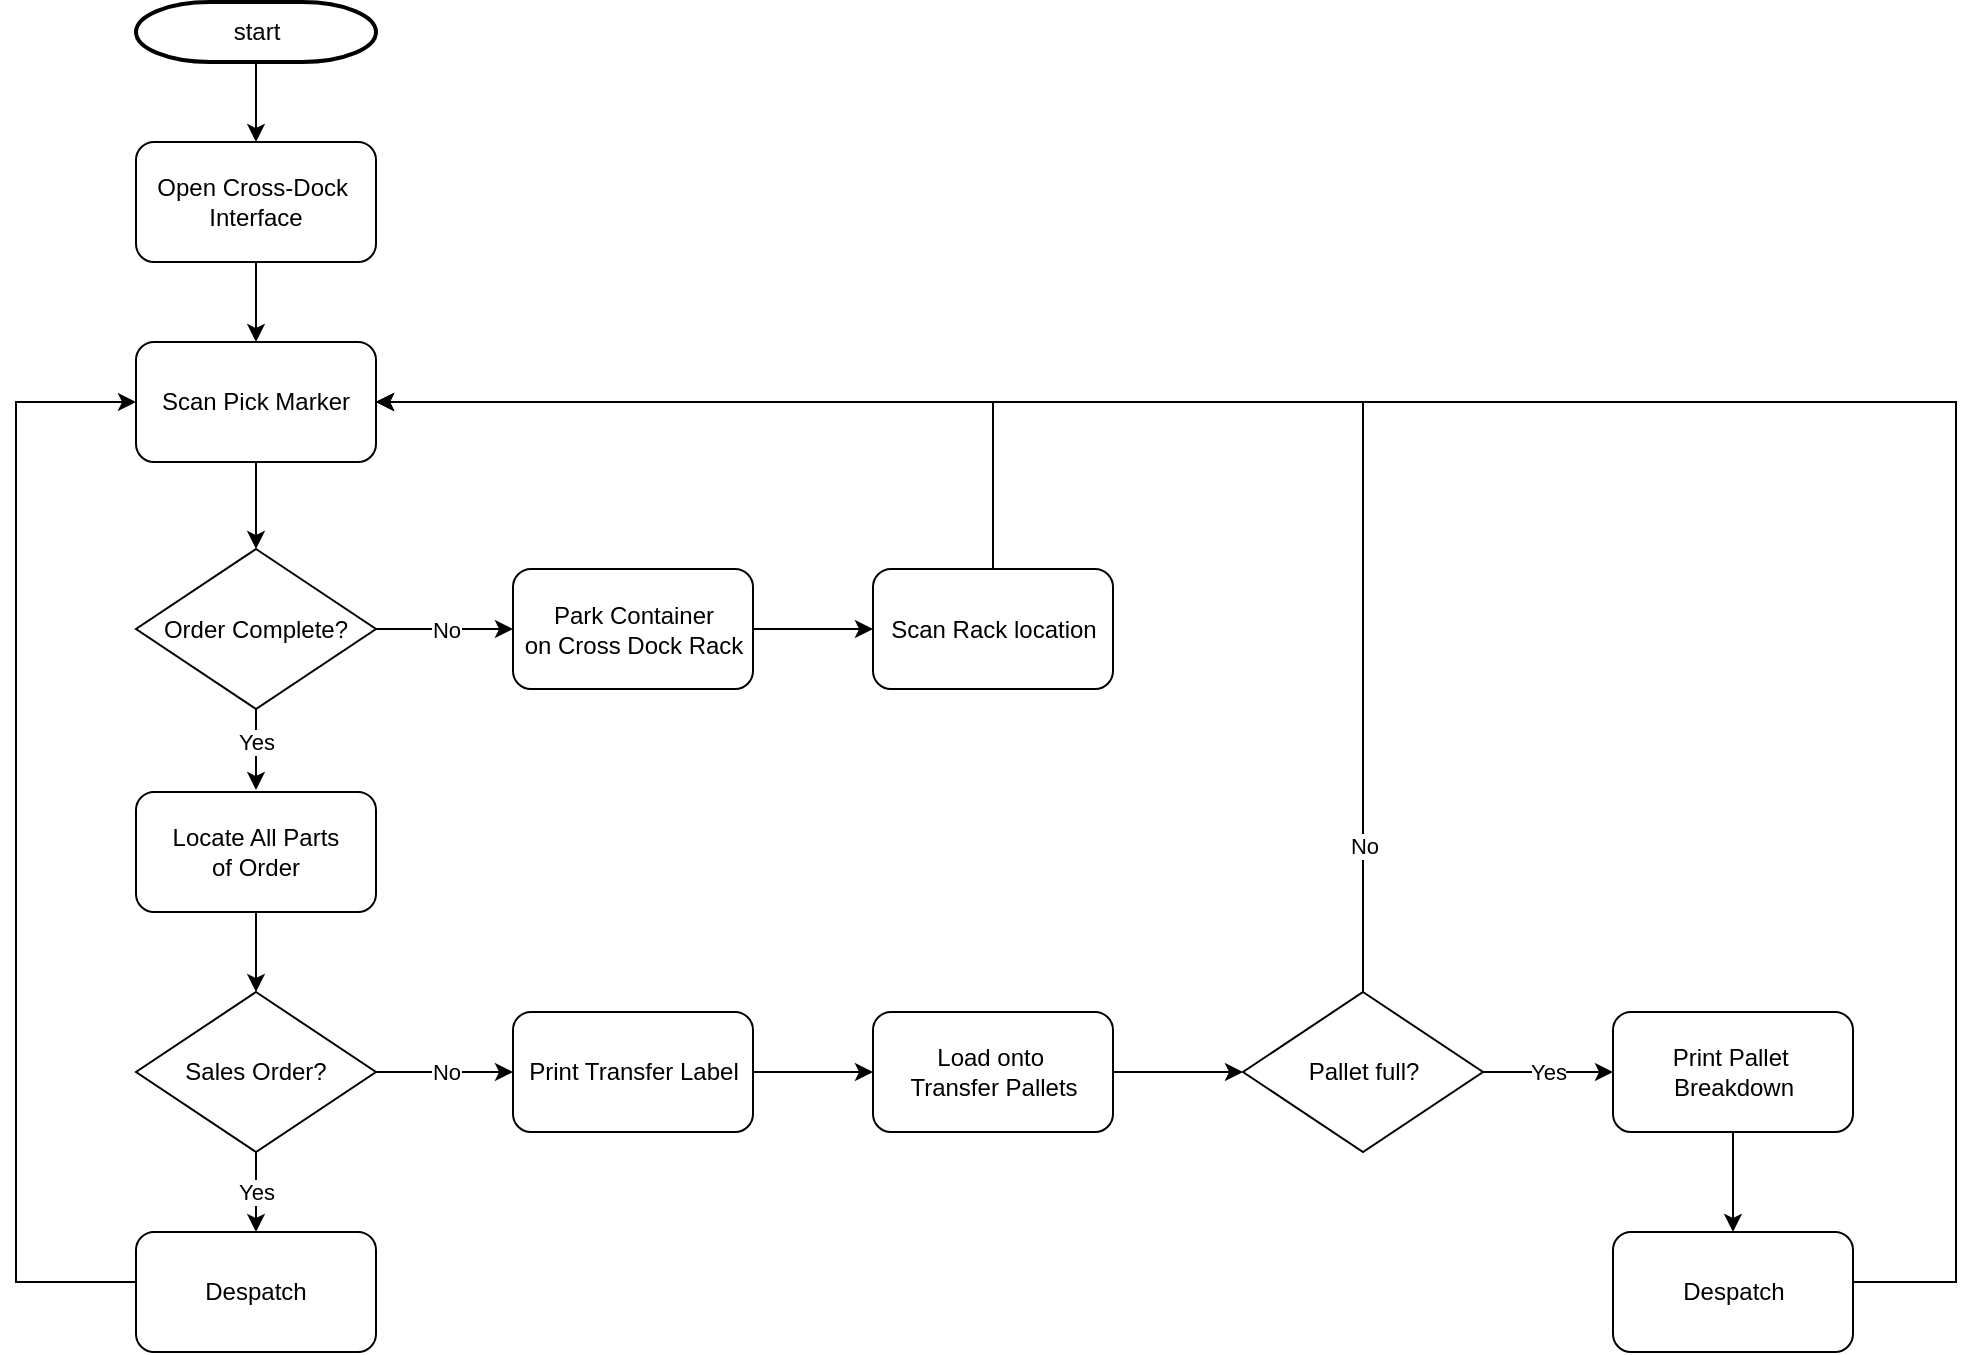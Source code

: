 <mxfile version="25.0.3">
  <diagram id="6a731a19-8d31-9384-78a2-239565b7b9f0" name="Page-1">
    <mxGraphModel dx="1430" dy="781" grid="1" gridSize="10" guides="1" tooltips="1" connect="1" arrows="1" fold="1" page="1" pageScale="1" pageWidth="1169" pageHeight="827" background="none" math="0" shadow="0">
      <root>
        <mxCell id="0" />
        <mxCell id="1" parent="0" />
        <mxCell id="FllbzKFlJK6ehd7ZULbo-95" value="" style="edgeStyle=orthogonalEdgeStyle;rounded=0;orthogonalLoop=1;jettySize=auto;html=1;" parent="1" source="2" target="FllbzKFlJK6ehd7ZULbo-77" edge="1">
          <mxGeometry relative="1" as="geometry" />
        </mxCell>
        <mxCell id="2" value="start" style="shape=mxgraph.flowchart.terminator;strokeWidth=2;gradientColor=none;gradientDirection=north;fontStyle=0;html=1;" parent="1" vertex="1">
          <mxGeometry x="110" y="60" width="120" height="30" as="geometry" />
        </mxCell>
        <mxCell id="IlHMZtGNVjniCkJJhIyE-17" value="" style="edgeStyle=orthogonalEdgeStyle;rounded=0;orthogonalLoop=1;jettySize=auto;html=1;" parent="1" source="FllbzKFlJK6ehd7ZULbo-77" target="IlHMZtGNVjniCkJJhIyE-2" edge="1">
          <mxGeometry relative="1" as="geometry" />
        </mxCell>
        <mxCell id="FllbzKFlJK6ehd7ZULbo-77" value="&lt;span style=&quot;text-wrap-mode: nowrap;&quot;&gt;Open Cross-Dock&amp;nbsp;&lt;/span&gt;&lt;div&gt;&lt;span style=&quot;text-wrap-mode: nowrap;&quot;&gt;Interface&lt;/span&gt;&lt;/div&gt;" style="rounded=1;whiteSpace=wrap;html=1;" parent="1" vertex="1">
          <mxGeometry x="110" y="130" width="120" height="60" as="geometry" />
        </mxCell>
        <mxCell id="IlHMZtGNVjniCkJJhIyE-18" value="" style="edgeStyle=orthogonalEdgeStyle;rounded=0;orthogonalLoop=1;jettySize=auto;html=1;" parent="1" source="IlHMZtGNVjniCkJJhIyE-2" target="IlHMZtGNVjniCkJJhIyE-3" edge="1">
          <mxGeometry relative="1" as="geometry" />
        </mxCell>
        <mxCell id="IlHMZtGNVjniCkJJhIyE-2" value="&lt;span style=&quot;text-wrap-mode: nowrap;&quot;&gt;Scan Pick Marker&lt;/span&gt;" style="rounded=1;whiteSpace=wrap;html=1;" parent="1" vertex="1">
          <mxGeometry x="110" y="230" width="120" height="60" as="geometry" />
        </mxCell>
        <mxCell id="IlHMZtGNVjniCkJJhIyE-19" value="No" style="edgeStyle=orthogonalEdgeStyle;rounded=0;orthogonalLoop=1;jettySize=auto;html=1;" parent="1" source="IlHMZtGNVjniCkJJhIyE-3" target="IlHMZtGNVjniCkJJhIyE-9" edge="1">
          <mxGeometry relative="1" as="geometry" />
        </mxCell>
        <mxCell id="IlHMZtGNVjniCkJJhIyE-20" value="Yes" style="edgeStyle=orthogonalEdgeStyle;rounded=0;orthogonalLoop=1;jettySize=auto;html=1;exitX=0.5;exitY=1;exitDx=0;exitDy=0;" parent="1" source="IlHMZtGNVjniCkJJhIyE-3" edge="1">
          <mxGeometry x="-0.196" relative="1" as="geometry">
            <mxPoint x="170" y="417.5" as="sourcePoint" />
            <mxPoint x="170" y="454" as="targetPoint" />
            <mxPoint as="offset" />
          </mxGeometry>
        </mxCell>
        <mxCell id="IlHMZtGNVjniCkJJhIyE-3" value="Order Complete?" style="rhombus;whiteSpace=wrap;html=1;" parent="1" vertex="1">
          <mxGeometry x="110" y="333.5" width="120" height="80" as="geometry" />
        </mxCell>
        <mxCell id="IlHMZtGNVjniCkJJhIyE-32" style="edgeStyle=orthogonalEdgeStyle;rounded=0;orthogonalLoop=1;jettySize=auto;html=1;exitX=0;exitY=0.5;exitDx=0;exitDy=0;entryX=0;entryY=0.5;entryDx=0;entryDy=0;" parent="1" source="IlHMZtGNVjniCkJJhIyE-6" target="IlHMZtGNVjniCkJJhIyE-2" edge="1">
          <mxGeometry relative="1" as="geometry">
            <Array as="points">
              <mxPoint x="50" y="700" />
              <mxPoint x="50" y="260" />
            </Array>
          </mxGeometry>
        </mxCell>
        <mxCell id="IlHMZtGNVjniCkJJhIyE-6" value="&lt;span style=&quot;text-wrap-mode: nowrap;&quot;&gt;Despatch&lt;/span&gt;" style="rounded=1;whiteSpace=wrap;html=1;" parent="1" vertex="1">
          <mxGeometry x="110" y="675" width="120" height="60" as="geometry" />
        </mxCell>
        <mxCell id="IlHMZtGNVjniCkJJhIyE-24" value="Yes" style="edgeStyle=orthogonalEdgeStyle;rounded=0;orthogonalLoop=1;jettySize=auto;html=1;" parent="1" source="IlHMZtGNVjniCkJJhIyE-7" target="IlHMZtGNVjniCkJJhIyE-6" edge="1">
          <mxGeometry relative="1" as="geometry" />
        </mxCell>
        <mxCell id="IlHMZtGNVjniCkJJhIyE-25" value="No" style="edgeStyle=orthogonalEdgeStyle;rounded=0;orthogonalLoop=1;jettySize=auto;html=1;" parent="1" source="IlHMZtGNVjniCkJJhIyE-7" target="IlHMZtGNVjniCkJJhIyE-11" edge="1">
          <mxGeometry relative="1" as="geometry" />
        </mxCell>
        <mxCell id="IlHMZtGNVjniCkJJhIyE-7" value="Sales Order?" style="rhombus;whiteSpace=wrap;html=1;" parent="1" vertex="1">
          <mxGeometry x="110" y="555" width="120" height="80" as="geometry" />
        </mxCell>
        <mxCell id="IlHMZtGNVjniCkJJhIyE-23" value="" style="edgeStyle=orthogonalEdgeStyle;rounded=0;orthogonalLoop=1;jettySize=auto;html=1;" parent="1" source="IlHMZtGNVjniCkJJhIyE-8" target="IlHMZtGNVjniCkJJhIyE-7" edge="1">
          <mxGeometry relative="1" as="geometry" />
        </mxCell>
        <mxCell id="IlHMZtGNVjniCkJJhIyE-8" value="&lt;span style=&quot;text-wrap-mode: nowrap;&quot;&gt;Locate All Parts&lt;/span&gt;&lt;div&gt;&lt;span style=&quot;text-wrap-mode: nowrap;&quot;&gt;of Order&lt;/span&gt;&lt;/div&gt;" style="rounded=1;whiteSpace=wrap;html=1;" parent="1" vertex="1">
          <mxGeometry x="110" y="455" width="120" height="60" as="geometry" />
        </mxCell>
        <mxCell id="IlHMZtGNVjniCkJJhIyE-21" value="" style="edgeStyle=orthogonalEdgeStyle;rounded=0;orthogonalLoop=1;jettySize=auto;html=1;" parent="1" source="IlHMZtGNVjniCkJJhIyE-9" target="IlHMZtGNVjniCkJJhIyE-10" edge="1">
          <mxGeometry relative="1" as="geometry" />
        </mxCell>
        <mxCell id="IlHMZtGNVjniCkJJhIyE-9" value="&lt;span style=&quot;text-wrap-mode: nowrap;&quot;&gt;Park Container&lt;/span&gt;&lt;div&gt;&lt;span style=&quot;text-wrap-mode: nowrap;&quot;&gt;on Cross Dock Rack&lt;/span&gt;&lt;/div&gt;" style="rounded=1;whiteSpace=wrap;html=1;" parent="1" vertex="1">
          <mxGeometry x="298.5" y="343.5" width="120" height="60" as="geometry" />
        </mxCell>
        <mxCell id="IlHMZtGNVjniCkJJhIyE-22" style="edgeStyle=orthogonalEdgeStyle;rounded=0;orthogonalLoop=1;jettySize=auto;html=1;exitX=0.5;exitY=0;exitDx=0;exitDy=0;entryX=1;entryY=0.5;entryDx=0;entryDy=0;" parent="1" source="IlHMZtGNVjniCkJJhIyE-10" target="IlHMZtGNVjniCkJJhIyE-2" edge="1">
          <mxGeometry relative="1" as="geometry" />
        </mxCell>
        <mxCell id="IlHMZtGNVjniCkJJhIyE-10" value="&lt;span style=&quot;text-wrap-mode: nowrap;&quot;&gt;Scan Rack location&lt;/span&gt;" style="rounded=1;whiteSpace=wrap;html=1;" parent="1" vertex="1">
          <mxGeometry x="478.5" y="343.5" width="120" height="60" as="geometry" />
        </mxCell>
        <mxCell id="IlHMZtGNVjniCkJJhIyE-26" value="" style="edgeStyle=orthogonalEdgeStyle;rounded=0;orthogonalLoop=1;jettySize=auto;html=1;" parent="1" source="IlHMZtGNVjniCkJJhIyE-11" target="IlHMZtGNVjniCkJJhIyE-13" edge="1">
          <mxGeometry relative="1" as="geometry" />
        </mxCell>
        <mxCell id="IlHMZtGNVjniCkJJhIyE-11" value="&lt;span style=&quot;text-wrap-mode: nowrap;&quot;&gt;Print Transfer Label&lt;/span&gt;" style="rounded=1;whiteSpace=wrap;html=1;" parent="1" vertex="1">
          <mxGeometry x="298.5" y="565" width="120" height="60" as="geometry" />
        </mxCell>
        <mxCell id="IlHMZtGNVjniCkJJhIyE-31" style="edgeStyle=orthogonalEdgeStyle;rounded=0;orthogonalLoop=1;jettySize=auto;html=1;exitX=1;exitY=0.5;exitDx=0;exitDy=0;entryX=1;entryY=0.5;entryDx=0;entryDy=0;" parent="1" source="IlHMZtGNVjniCkJJhIyE-12" target="IlHMZtGNVjniCkJJhIyE-2" edge="1">
          <mxGeometry relative="1" as="geometry">
            <Array as="points">
              <mxPoint x="1020" y="700" />
              <mxPoint x="1020" y="260" />
            </Array>
          </mxGeometry>
        </mxCell>
        <mxCell id="IlHMZtGNVjniCkJJhIyE-12" value="&lt;span style=&quot;text-wrap-mode: nowrap;&quot;&gt;Despatch&lt;/span&gt;" style="rounded=1;whiteSpace=wrap;html=1;" parent="1" vertex="1">
          <mxGeometry x="848.5" y="675" width="120" height="60" as="geometry" />
        </mxCell>
        <mxCell id="IlHMZtGNVjniCkJJhIyE-27" value="" style="edgeStyle=orthogonalEdgeStyle;rounded=0;orthogonalLoop=1;jettySize=auto;html=1;" parent="1" source="IlHMZtGNVjniCkJJhIyE-13" target="IlHMZtGNVjniCkJJhIyE-15" edge="1">
          <mxGeometry relative="1" as="geometry" />
        </mxCell>
        <mxCell id="IlHMZtGNVjniCkJJhIyE-13" value="&lt;span style=&quot;text-wrap-mode: nowrap;&quot;&gt;Load onto&amp;nbsp;&lt;/span&gt;&lt;div&gt;&lt;span style=&quot;text-wrap-mode: nowrap;&quot;&gt;Transfer Pallets&lt;/span&gt;&lt;/div&gt;" style="rounded=1;whiteSpace=wrap;html=1;" parent="1" vertex="1">
          <mxGeometry x="478.5" y="565" width="120" height="60" as="geometry" />
        </mxCell>
        <mxCell id="IlHMZtGNVjniCkJJhIyE-28" value="Yes" style="edgeStyle=orthogonalEdgeStyle;rounded=0;orthogonalLoop=1;jettySize=auto;html=1;" parent="1" source="IlHMZtGNVjniCkJJhIyE-15" target="IlHMZtGNVjniCkJJhIyE-16" edge="1">
          <mxGeometry relative="1" as="geometry" />
        </mxCell>
        <mxCell id="IlHMZtGNVjniCkJJhIyE-29" style="edgeStyle=orthogonalEdgeStyle;rounded=0;orthogonalLoop=1;jettySize=auto;html=1;exitX=0.5;exitY=0;exitDx=0;exitDy=0;entryX=1;entryY=0.5;entryDx=0;entryDy=0;" parent="1" source="IlHMZtGNVjniCkJJhIyE-15" target="IlHMZtGNVjniCkJJhIyE-2" edge="1">
          <mxGeometry relative="1" as="geometry" />
        </mxCell>
        <mxCell id="kQrqFkvvOLMtdzcuUYm3-2" value="No" style="edgeLabel;html=1;align=center;verticalAlign=middle;resizable=0;points=[];" vertex="1" connectable="0" parent="IlHMZtGNVjniCkJJhIyE-29">
          <mxGeometry x="-0.814" relative="1" as="geometry">
            <mxPoint as="offset" />
          </mxGeometry>
        </mxCell>
        <mxCell id="IlHMZtGNVjniCkJJhIyE-15" value="Pallet full?" style="rhombus;whiteSpace=wrap;html=1;" parent="1" vertex="1">
          <mxGeometry x="663.5" y="555" width="120" height="80" as="geometry" />
        </mxCell>
        <mxCell id="IlHMZtGNVjniCkJJhIyE-30" value="" style="edgeStyle=orthogonalEdgeStyle;rounded=0;orthogonalLoop=1;jettySize=auto;html=1;" parent="1" source="IlHMZtGNVjniCkJJhIyE-16" target="IlHMZtGNVjniCkJJhIyE-12" edge="1">
          <mxGeometry relative="1" as="geometry" />
        </mxCell>
        <mxCell id="IlHMZtGNVjniCkJJhIyE-16" value="&lt;span style=&quot;text-wrap-mode: nowrap;&quot;&gt;Print Pallet&amp;nbsp;&lt;/span&gt;&lt;div&gt;&lt;span style=&quot;text-wrap-mode: nowrap;&quot;&gt;Breakdown&lt;/span&gt;&lt;/div&gt;" style="rounded=1;whiteSpace=wrap;html=1;" parent="1" vertex="1">
          <mxGeometry x="848.5" y="565" width="120" height="60" as="geometry" />
        </mxCell>
      </root>
    </mxGraphModel>
  </diagram>
</mxfile>
